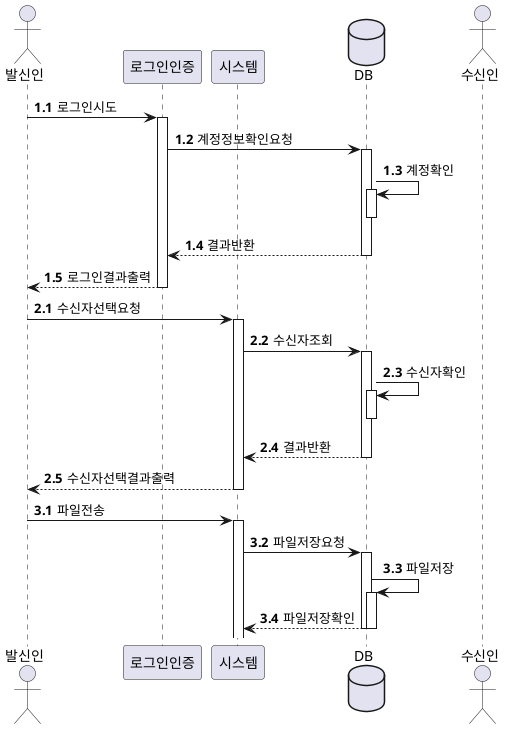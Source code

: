 @startuml FileTransfer
actor 발신인
participant 로그인인증
participant 시스템
database DB
actor 수신인

autonumber 1.1
발신인 -> 로그인인증 : 로그인시도
activate 로그인인증

로그인인증 -> DB : 계정정보확인요청
activate DB

DB -> DB : 계정확인
activate DB
deactivate DB

DB --> 로그인인증 : 결과반환
deactivate DB

로그인인증 --> 발신인 : 로그인결과출력
deactivate 로그인인증

autonumber 2.1
발신인 -> 시스템 : 수신자선택요청
activate 시스템

시스템 -> DB : 수신자조회
activate DB

DB -> DB : 수신자확인
activate DB
deactivate DB

DB --> 시스템 : 결과반환
deactivate DB

시스템 --> 발신인 : 수신자선택결과출력
deactivate 시스템

autonumber 3.1
발신인 -> 시스템 : 파일전송
activate 시스템

시스템 -> DB : 파일저장요청
activate DB

DB -> DB : 파일저장
activate DB

DB --> 시스템 : 파일저장확인
deactivate DB
deactivate DB

@enduml
